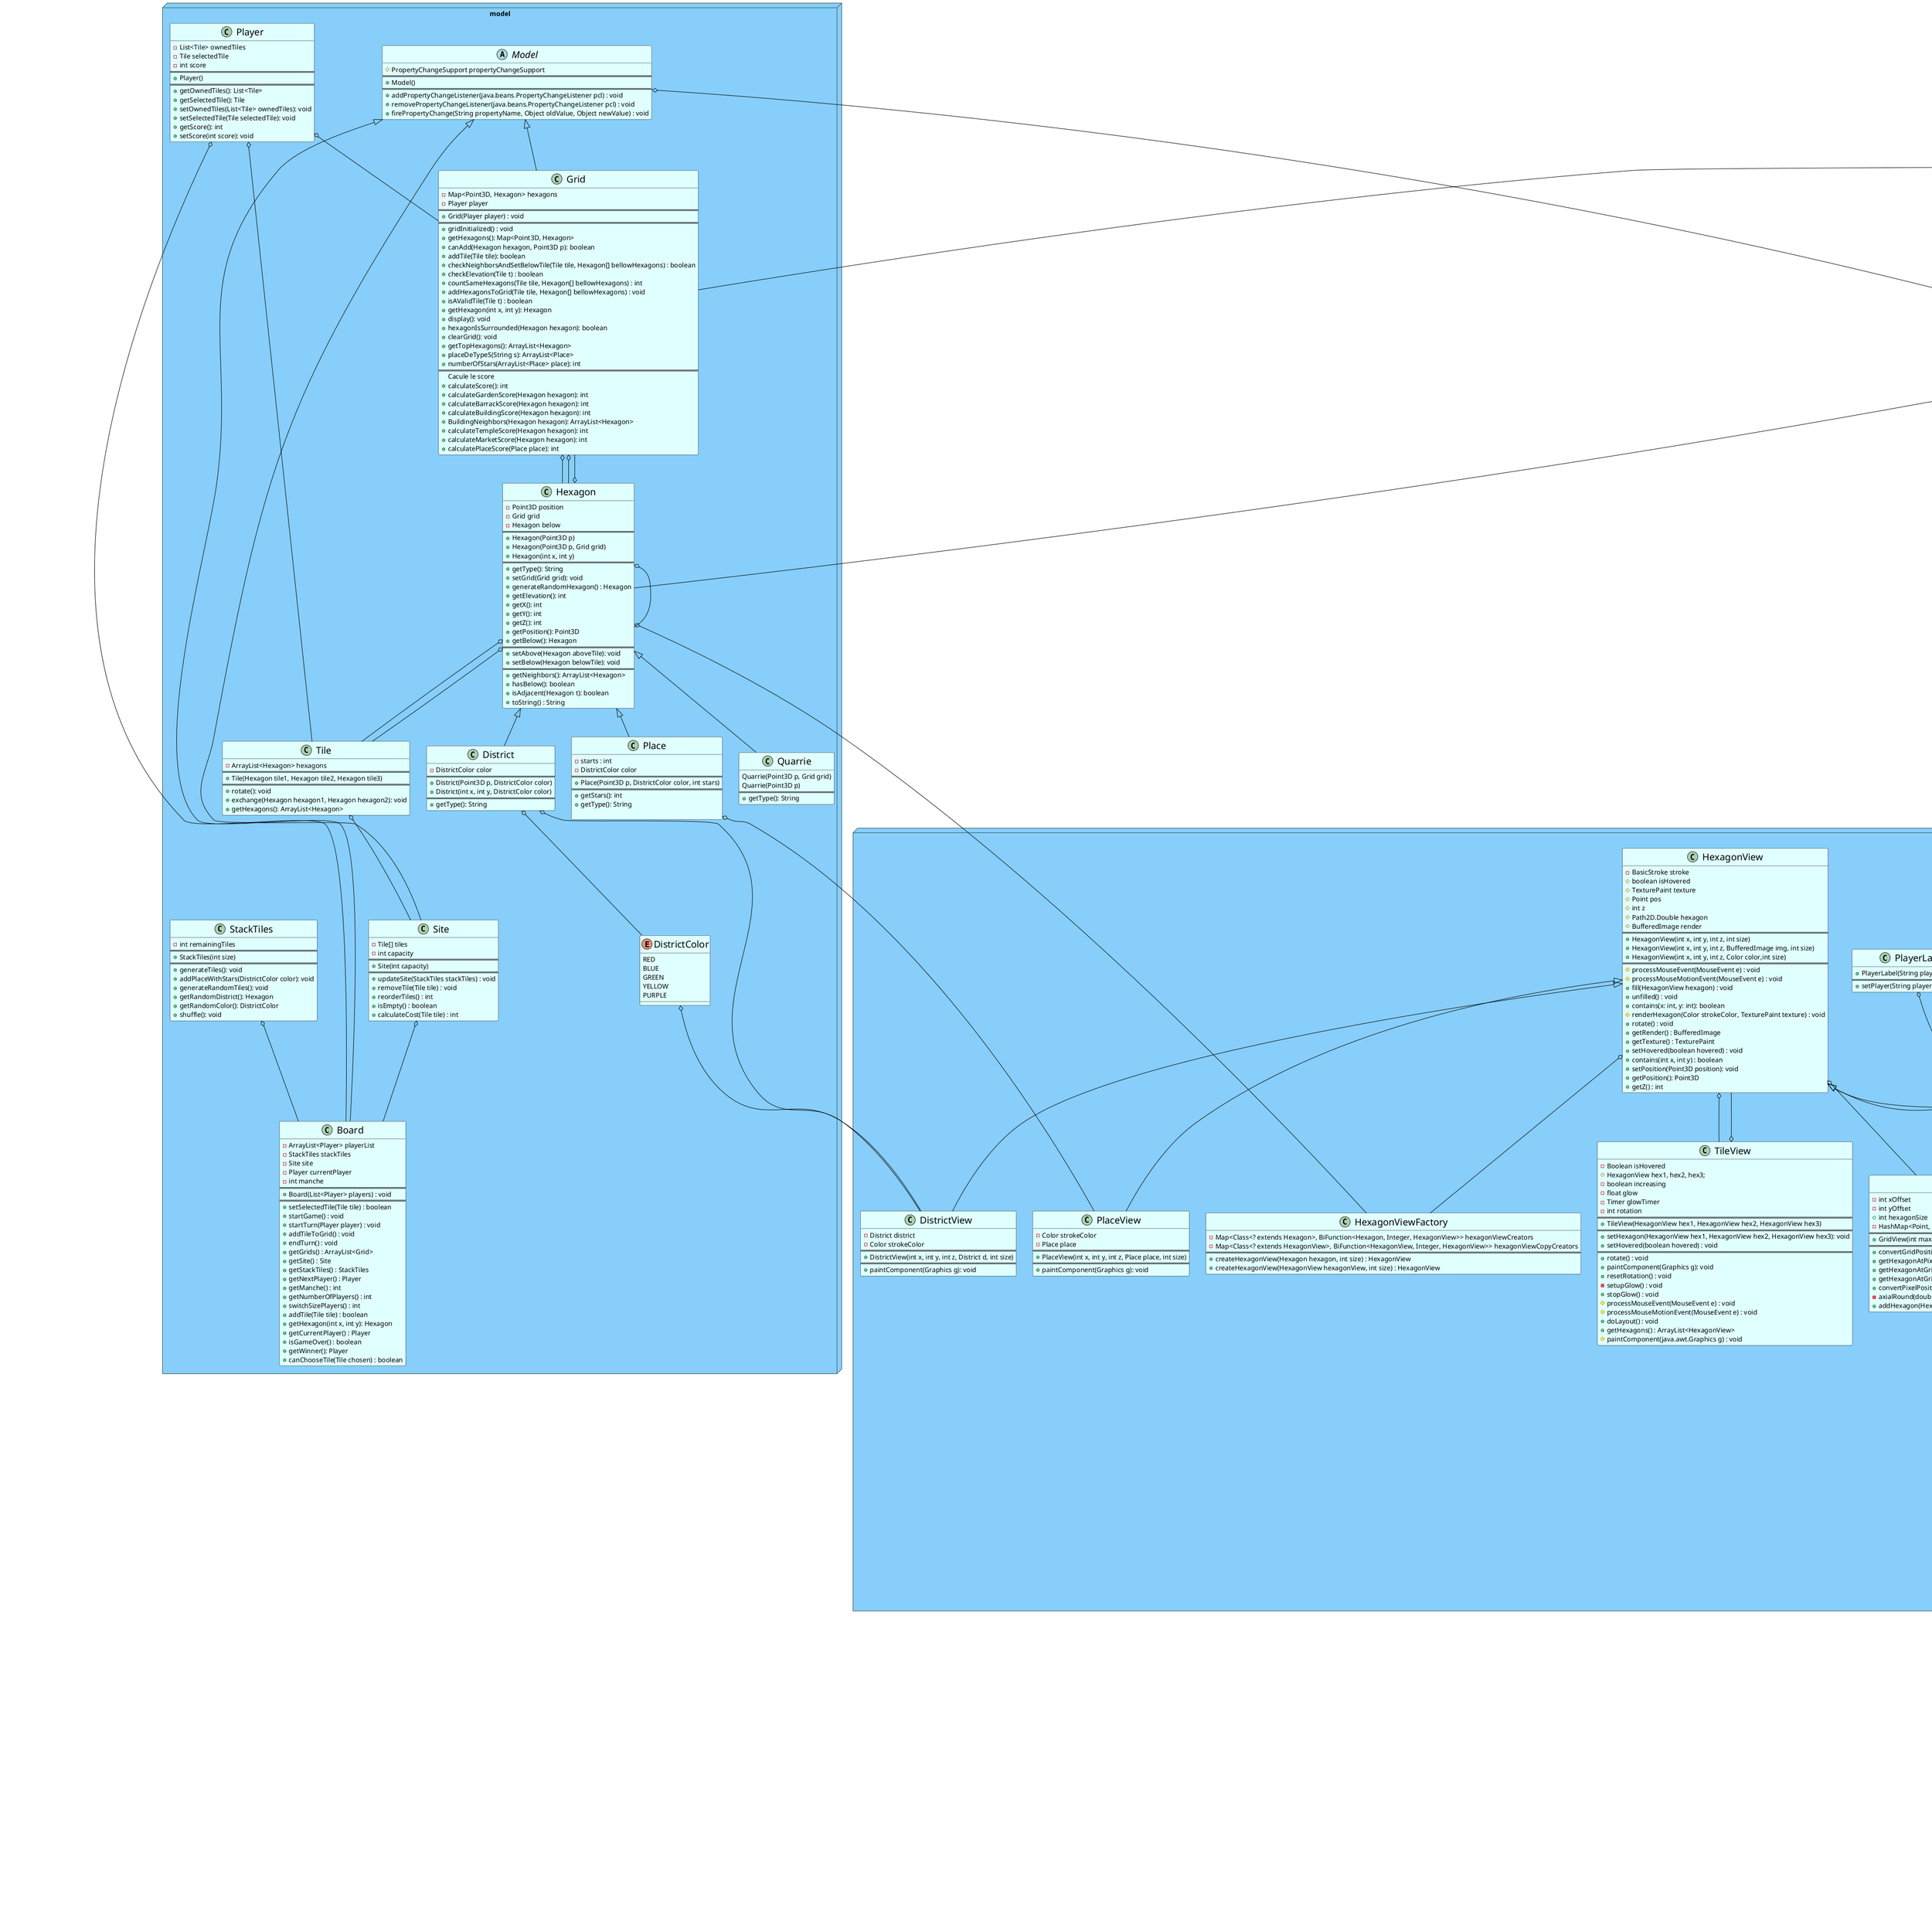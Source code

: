 @startuml

!define TILE_SIZE 20
!define BORDER_SIZE 1

skinparam class {
    BackgroundColor LightCyan
    BorderColor Black
    ArrowColor Black
    FontName Arial
    FontSize 20
}

skinparam stereotypeCBackgroundColor LightGray
skinparam stereotypeCBorderColor Black

skinparam package {
            BackgroundColor LightSkyBlue
            BorderColor DarkSlateGray
            FontColor DarkSlateGray
            ArrowColor DarkSlateGray
            FontName Arial
            FontSize 30
}

package model <<Node>>{

    class Site extends Model{
        - Tile[] tiles
        - int capacity
        ==
        + Site(int capacity)
        ==
        + updateSite(StackTiles stackTiles) : void
        + removeTile(Tile tile) : void
        + reorderTiles() : int
        + isEmpty() : boolean
        + calculateCost(Tile tile) : int
    }

    class Board extends Model {
        - ArrayList<Player> playerList
        - StackTiles stackTiles
        - Site site
        - Player currentPlayer
        - int manche
        ==
        + Board(List<Player> players) : void
        ==
        + setSelectedTile(Tile tile) : boolean
        + startGame() : void
        + startTurn(Player player) : void
        + addTileToGrid() : void
        + endTurn() : void
        + getGrids() : ArrayList<Grid>
        + getSite() : Site
        + getStackTiles() : StackTiles
        + getNextPlayer() : Player
        + getManche() : int
        + getNumberOfPlayers() : int
        + switchSizePlayers() : int
        + addTile(Tile tile) : boolean
        + getHexagon(int x, int y): Hexagon
        + getCurrentPlayer() : Player
        + isGameOver() : boolean
        + getWinner(): Player
        + canChooseTile(Tile chosen) : boolean
    }

    enum DistrictColor {
            RED
            BLUE
            GREEN
            YELLOW
            PURPLE
        }

    class District extends Hexagon{
        - DistrictColor color
        ==
        + District(Point3D p, DistrictColor color)
        + District(int x, int y, DistrictColor color)
        ==
        + getType(): String
    }

    class Hexagon {
            - Point3D position
            - Grid grid
            - Hexagon below
            ==
            + Hexagon(Point3D p)
            + Hexagon(Point3D p, Grid grid)
            + Hexagon(int x, int y)
            ==
            + getType(): String
            + setGrid(Grid grid): void
            + generateRandomHexagon() : Hexagon
            + getElevation(): int
            + getX(): int
            + getY(): int
            + getZ(): int
            + getPosition(): Point3D
            + getBelow(): Hexagon
            ==
            + setAbove(Hexagon aboveTile): void
            + setBelow(Hexagon belowTile): void
            ==
            + getNeighbors(): ArrayList<Hexagon>
            + hasBelow(): boolean
            + isAdjacent(Hexagon t): boolean
            + toString() : String
        }

    abstract class Model {
        #PropertyChangeSupport propertyChangeSupport
        ==
        + Model()
        ==
        +  addPropertyChangeListener(java.beans.PropertyChangeListener pcl) : void
        + removePropertyChangeListener(java.beans.PropertyChangeListener pcl) : void
        + firePropertyChange(String propertyName, Object oldValue, Object newValue) : void
    }

    class Player {
        - List<Tile> ownedTiles
        - Tile selectedTile
        - int score
        ==
        + Player()
        ==
        + getOwnedTiles(): List<Tile>
        + getSelectedTile(): Tile
        + setOwnedTiles(List<Tile> ownedTiles): void
        + setSelectedTile(Tile selectedTile): void
        + getScore(): int
        + setScore(int score): void
    }

    class Tile {
        - ArrayList<Hexagon> hexagons
        ==
        + Tile(Hexagon tile1, Hexagon tile2, Hexagon tile3)
        ==
        + rotate(): void
        + exchange(Hexagon hexagon1, Hexagon hexagon2): void
        + getHexagons(): ArrayList<Hexagon>
    }

    class Grid extends Model{
            - Map<Point3D, Hexagon> hexagons
            - Player player
            ==
            + Grid(Player player) : void
            ==
            + gridInitialized() : void
            + getHexagons(): Map<Point3D, Hexagon>
            + canAdd(Hexagon hexagon, Point3D p): boolean
            + addTile(Tile tile): boolean
            + checkNeighborsAndSetBelowTile(Tile tile, Hexagon[] bellowHexagons) : boolean
            + checkElevation(Tile t) : boolean
            + countSameHexagons(Tile tile, Hexagon[] bellowHexagons) : int
            + addHexagonsToGrid(Tile tile, Hexagon[] bellowHexagons) : void
            + isAValidTile(Tile t) : boolean
            + getHexagon(int x, int y): Hexagon
            + display(): void
            + hexagonIsSurrounded(Hexagon hexagon): boolean
            + clearGrid(): void
            + getTopHexagons(): ArrayList<Hexagon>
            + placeDeTypeS(String s): ArrayList<Place>
            + numberOfStars(ArrayList<Place> place): int
            ==
            Cacule le score
            + calculateScore(): int
            + calculateGardenScore(Hexagon hexagon): int
            + calculateBarrackScore(Hexagon hexagon): int
            + calculateBuildingScore(Hexagon hexagon): int
            + BuildingNeighbors(Hexagon hexagon): ArrayList<Hexagon>
            + calculateTempleScore(Hexagon hexagon): int
            + calculateMarketScore(Hexagon hexagon): int
            + calculatePlaceScore(Place place): int
    }

    class Place extends Hexagon{
        - starts : int
        - DistrictColor color
        ==
        + Place(Point3D p, DistrictColor color, int stars)
        ==
        + getStars(): int
        + getType(): String

    }

    class Quarrie extends Hexagon{
        Quarrie(Point3D p, Grid grid)
        Quarrie(Point3D p)
        ==
        + getType(): String
    }

    class StackTiles{
        - int remainingTiles
        ==
        + StackTiles(int size)
        ==
        + generateTiles(): void
        + addPlaceWithStars(DistrictColor color): void
        + generateRandomTiles(): void
        + getRandomDistrict(): Hexagon
        + getRandomColor(): DistrictColor
        + shuffle(): void
    }




}

package util <<Node>>{

    class OutlinedLabel{
        - String text
        ==
        + OutlinedLabel(String text)
        ==
        + setText(String text) : void
        + paintComponent(Graphics g) : void
    }

    class Point3D {
        - int x
        - int y
        - int z
        ==
        + Point3D(int x, int y, int z)
        ==
        + getX(): int
        + getY(): int
        + getZ(): int
        ==
        + toString(): String
    }

    interface StateMethods{
        + exit(): void
        + transitionTo(State nextState): void
        + enter(): void
    }

    interface StateMachine {
        + getState(): State
        + changState(State state): void
    }

    class State implements StateMethods{
        - State INSTANCE
        ==
        + State()
        + enter(): void
        + exit(): void
        + transitionTo(State nextState): void
    }

    class Timeline{
        - Timer timer
        - List<KeyFrame> keyFrames
        - int currentKeyFrameIndex
        - int repeatCount
        ==
        Timeline(int repeatCount)
        ==
        + addKeyFrame(KeyFrame keyFrame) : void
        + start() : void
        + stop() : void
        + reset() : void
        + record KeyFrame(int delay, ActionListener action)
    }

}

package view <<Node>>{

    class SiteView implements View{
        - int capacity
        ==
        + SiteView(int capacity)
        ==
        + getTileClicked(int x, int y) : TileView
        + getTileSize() : int
        + getTiles() : ArrayList<TileView>
        + update(ArrayList<TileView> tiles) : void
        + setTilesInSite(ArrayList<TileView> tiles) : void
        # paintComponent(Graphics g) : void
    }

    class TextureFactory{
        + getTexture(String imageName) : TexturePaint
    }

    class AkropolisTitleLabel{
        - BufferedImage titleImage
        - Color color
        - AlphaComposite[] alphas
        - Queue<Particle> particles
        - Random random
        # int width
        # int height
        - int particleCount
        - int particleLimit
        - long lastTime
        ==
        + AkropolisTitleLabel()
        ==
        paintComponent(Graphics g) : void
        - class Particle
    }

    class BoardUI implements View {
        - PlayerLabel playerLabel
        - RemainingTilesLabel remainingTilesLabel
        - ArrayList<JLabel> rockImages
        - float hue
        - Timer timer
        - Color bg
        ==
        + BoardUI()
        ==
       +  doLayout() : void
       + setPlayer(String playerName) : void
       + setRock(int rock) : void
       + setRemainingTiles(int remainingTiles) : void
       - applyStyle() ; void
    }

    class BoardView implements View{
        - ScrollableGridView currentGridView
        - ArrayList<ScrollableGridView> gridViews
        - SiteView siteView
        - BoardUI boardUI
        - CardLayout cardLayout
        - JPanel cardPanel
        ==
        + BoardView(int maxHexagons, int numPlayers, int siteCapacity)
        ==
        - CountDownLatch getCountDownLatch(int maxHexagons) : void
        + setSelectedTile(TileView tile) : void
        + nextTurn() : void
        + getFilledHexagons() : HexagonView[]
        + getGridView() : ScrollableGridView
        + getSiteView() : SiteView
        + getBoardUI() : BoardUI
        + getGridViews() : ArrayList<ScrollableGridView>
        - showPauseMenu() : void
        - createStyledButton(String text) : JButton
        + keyPressed(KeyEvent e) : void
        + keyReleased(KeyEvent e) : void
        + keyTyped(KeyEvent e) : void
    }

    class GridView {
        - int xOffset
        - int yOffset
        + int hexagonSize
        - HashMap<Point, HexagonView> hexagons
        ==
        + GridView(int maxHexagons)
        ==
        + convertGridPositionToPixelPosition(Point gridPosition) : Point2D
        + getHexagonAtPixelPos(Point2D pixelPosition) : HexagonView
        + getHexagonAtGridPos(Point gridPosition) : HexagonView
        + getHexagonAtGridPos(int x, int y) : HexagonView
        + convertPixelPositionToGridPosition(Point2D pixelPosition) : Point2D
        - axialRound(double q, double r) : Point3D
        + addHexagon(HexagonView hexagon) : void
    }

    class HexagonOutline extends HexagonView{
        - final Color strokeColor
        ==
        + HexagonOutline(int x, int y, int z, int size)
        ==
        + unfilled() : void
        # paintComponent(java.awt.Graphics g) : void
    }

    class MainMenuView{
        - backgroundImage: BufferedImage
        - Clip backgroundMusicClip
        ==
        + MainMenuView()
        ==
        - addTitleLabel() : void
        - addButtonsPanel() : void
        - createStyledButton(String text, ActionListener actionListener) : JButton
        - playBackgroundMusic() : void
        - stopBackgroundMusic() : void
        + paintComponent(Graphics g)
        - startNewGame() : void
        - collectPlayerName(int playerNumber) : String
        - showRulesPanel() : void
        - showCreditsPanel() : void
        - createStyledNavigationButton(String text) : JButton
        - createStyledCreditLabel(String text) : JLabel
    }

    class HexagonView{
        - BasicStroke stroke
        # boolean isHovered
        # TexturePaint texture
        # Point pos
        # int z
        # Path2D.Double hexagon
        # BufferedImage render
        ==
        + HexagonView(int x, int y, int z, int size)
        + HexagonView(int x, int y, int z, BufferedImage img, int size)
        + HexagonView(int x, int y, int z, Color color,int size)
        ==
        # processMouseEvent(MouseEvent e) : void
        # processMouseMotionEvent(MouseEvent e) : void
        + fill(HexagonView hexagon) : void
        + unfilled() : void
        + contains(x: int, y: int): boolean
        # renderHexagon(Color strokeColor, TexturePaint texture) : void
        + rotate() : void
        + getRender() : BufferedImage
        + getTexture() : TexturePaint
        + setHovered(boolean hovered) : void
        + contains(int x, int y) : boolean
        + setPosition(Point3D position): void
        + getPosition(): Point3D
        + getZ() : int
    }

    class HexagonViewFactory{
        - Map<Class<? extends Hexagon>, BiFunction<Hexagon, Integer, HexagonView>> hexagonViewCreators
        - Map<Class<? extends HexagonView>, BiFunction<HexagonView, Integer, HexagonView>> hexagonViewCopyCreators
        ==
        + createHexagonView(Hexagon hexagon, int size) : HexagonView
        + createHexagonView(HexagonView hexagonView, int size) : HexagonView
    }

    class QuarriesView extends HexagonView {
        - Color strokeColor
        ==
        + QuarriesView(int x, int y, int z, int size)
        ==
        + paintComponent(Graphics g): void
    }

    class RemainingTilesLabel {
        + RemainingTilesLabel()
        ==
        + setRemainingTiles(int remainingTiles) : void
    }

    class PlaceView extends HexagonView{
        - Color strokeColor
        - Place place
        ==
        + PlaceView(int x, int y, int z, Place place, int size)
        ==
        + paintComponent(Graphics g): void
    }

    class DistrictView extends HexagonView {
        - District district
        - Color strokeColor
        ==
        + DistrictView(int x, int y, int z, District d, int size)
        ==
        + paintComponent(Graphics g): void
    }

    class TileView{
        - Boolean isHovered
        # HexagonView hex1, hex2, hex3;
        - boolean increasing
        - float glow
        - Timer glowTimer
        - int rotation
        ==
        + TileView(HexagonView hex1, HexagonView hex2, HexagonView hex3)
        ==
        + setHexagon(HexagonView hex1, HexagonView hex2, HexagonView hex3): void
        + setHovered(boolean hovered) : void
        ==
        + rotate() : void
        + paintComponent(Graphics g): void
        + resetRotation() : void
        - setupGlow() : void
        + stopGlow() : void
        # processMouseEvent(MouseEvent e) : void
        # processMouseMotionEvent(MouseEvent e) : void
        + doLayout() : void
        + getHexagons() : ArrayList<HexagonView>
        # paintComponent(java.awt.Graphics g) : void
    }

    class PlayerLabel{
        + PlayerLabel(String playerName)
        ==
        + setPlayer(String playerName) : void
    }

    class TileViewFactory{
        + createTileView(Tile tile, int size) : TileView
    }

    interface View{}

    class RockLabel{
        + RockLabel()
        ==
        + setRock(int rock): void
    }

    class TextureFactory {
        + getTexture(String img): TexturePaint
    }

    class ScrollableGridView {
        - GridView grid
        - JScrollBar horizontalScrollBar
        - JScrollBar verticalScrollBar
        - TileView selectedTile
        - HexagonView[] filledHexagonViews
        - HexagonView hoveredHexagon
        ==
        + ScrollableGridView(GridView grid)
        + ScrollableGridView(int maxHexagons)
        ==
        + getGrid() : GridView
        + unfilledEachHexagons() : void
        + getFilledHexagons() : HexagonView[]
        + fillEachHexagons(TileView tile, HexagonView hoveredHexagon) : void
        + addNotify() : void
        + addHexagon(HexagonView hexagon) : void
        + setSelectedTile(TileView tile) : void
        + rotateSelectedTile() : void
        + removeSelectedTile() : void
    }

}

package view.main.states <<Node>>{
    enum AppState implements util.StateMachine {
        State currenState
        ==
        + AppState()
        ==
        + getState : State
        changeState(State state): void
    }

    class PlayingState extends util.State {
        - PlayingState INSTANCE
        ==
        + PlayingState()
        ==
        getInstance(): PlayingState
        ==
        + enter(): void
        + exit(): void
        + transitionTo(State nextState): void
    }

    class StartState extends util.State {
        - StartState INSTANCE
        ==
        + StartState()
        ==
        getInstance(): StartState
        ==
        + enter(): void
        + exit(): void
        + transitionTo(State nextState): void
    }

}

package view.main <<Node>>{
    class App {
        - int width
        - int height
        - JPanel screen
        - App INSTANCE
        ==
        + App()
        ==
        + getInstance(): App
        + getScreens(): JPanel
        ==
        + run(): void
    }

}

package controller <<Node>>{
    class BoardController extends Controller{
        - UIController uiController
        - List<GridController> GridControllers
        - TileController tileController
        ==
        + BoardController(Board board, BoardView view)
        ==
        - initializeGridControllers(Board model, BoardView view) : void
        - initializeListeners() : void
        + propertyChange(PropertyChangeEvent evt) : void
        + selectedTile(TileController tileController) : void
        + sendEventToUIController(PropertyChangeEvent evt) : void
        - handleUiUpdates(PropertyChangeEvent evt) : void
    }

    abstract class Controller implements ControllerInterface{
        # Model model
        # View view
        ==
        + Controller(Model model, View view)
        ==
        + setupListener(Model model, View view) : void
    }

    interface ControllerInterface extends PropertyChangeListener{
        setupListener(Model model, View view) : void
    }

    class GridController extends Controller {
        + GridController(Grid grid, ScrollableGridView gridView)
        ==
        + propertyChange(PropertyChangeEvent evt) : void
    }

    class SiteController extends Controller{
        - ArrayList<TileController> tileControllers
        - BoardController boardController
        ==
        + SiteController(Site model, SiteView view, BoardController boardController)
        ==
        + propertyChange(PropertyChangeEvent evt) : void
    }

    class TileController extends Controller{
        + BoardController boardController
        ==
        + TileController(Tile model, TileView view, BoardController boardController) : void
        ==
        + propertyChange(PropertyChangeEvent evt) : void
    }

    class UIController extends Controller{
        + UIController(Board model, BoardUI boardUI) : void
        ==
        + propertyChange(PropertyChangeEvent evt) : void
        + updatePlayerInfo() : void
        + updateRemainingTilesInfo() : void
    }
}

HexagonView o-- TileView
Place o-- PlaceView
DistrictColor o-- DistrictView
District o-- DistrictView
PlayerLabel o-- BoardUI
RemainingTilesLabel o-- BoardUI
HexagonView o-- GridView
ScrollableGridView o-- BoardView
SiteView o-- BoardView
BoardUI o-- BoardView
HexagonView o-- HexagonViewFactory
Hexagon o-- HexagonViewFactory

View o-- Controller
Model o-- Controller

UIController o-- BoardController
GridController o-- BoardController
TileController o-- BoardController

BoardController o-- TileController
TileController o-- SiteController
BoardController o-- SiteController

Player o-- Board
StackTiles o-- Board
Site o-- Board

Tile o-- Site


Player o-- Grid

Grid o-- Hexagon
Player o-- Tile
Hexagon o-- Grid
TileView o-- HexagonView

Hexagon o-- Tile

Hexagon o-- Hexagon
Hexagon o-- Tile

District o-- DistrictColor

Grid o-- Hexagon

util.Point3D o-- Hexagon
util.Point3D o-- Grid

@enduml